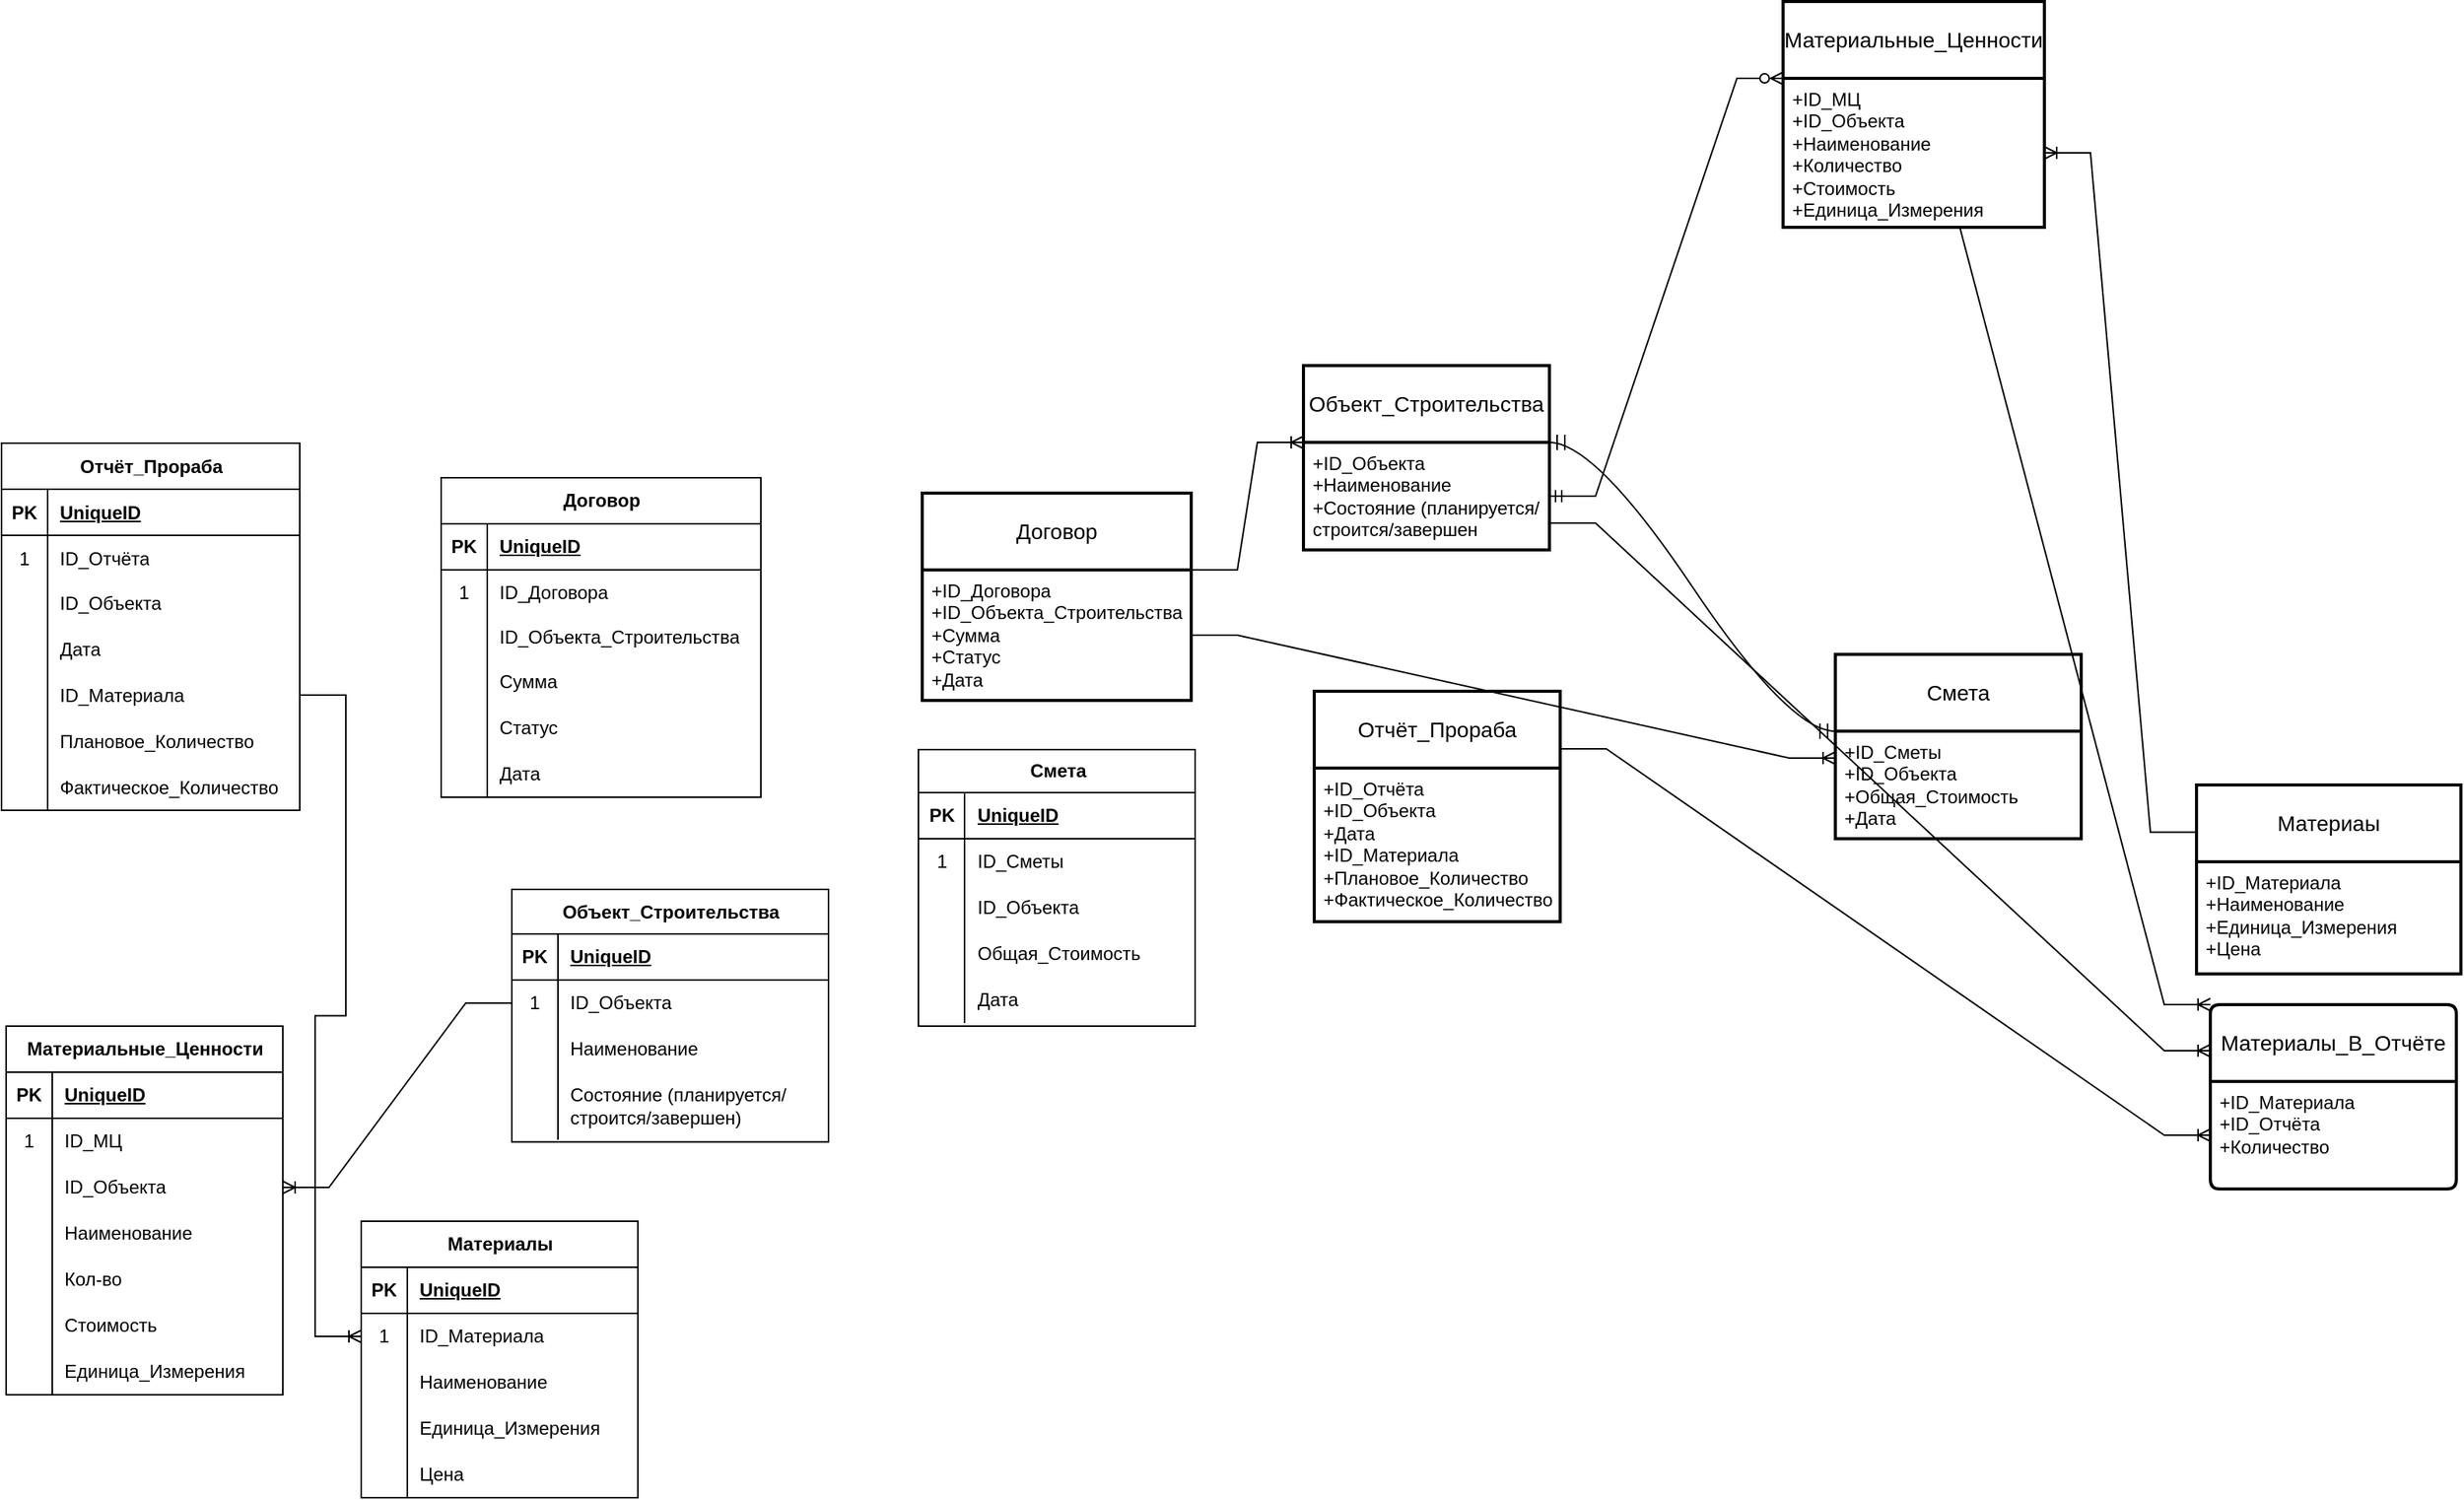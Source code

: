 <mxfile version="25.0.3" pages="2">
  <diagram name="Страница — 1" id="jWM-t-ALITsWInv-GOMF">
    <mxGraphModel dx="1970" dy="1346" grid="0" gridSize="10" guides="1" tooltips="1" connect="1" arrows="1" fold="1" page="0" pageScale="1" pageWidth="827" pageHeight="1169" math="0" shadow="0">
      <root>
        <mxCell id="0" />
        <mxCell id="1" parent="0" />
        <mxCell id="Ja0Q53BroZUUoiDDHx71-6" value="Договор" style="shape=table;startSize=30;container=1;collapsible=1;childLayout=tableLayout;fixedRows=1;rowLines=0;fontStyle=1;align=center;resizeLast=1;html=1;" parent="1" vertex="1">
          <mxGeometry x="89" y="-233" width="208" height="208" as="geometry" />
        </mxCell>
        <mxCell id="Ja0Q53BroZUUoiDDHx71-7" value="" style="shape=tableRow;horizontal=0;startSize=0;swimlaneHead=0;swimlaneBody=0;fillColor=none;collapsible=0;dropTarget=0;points=[[0,0.5],[1,0.5]];portConstraint=eastwest;top=0;left=0;right=0;bottom=1;" parent="Ja0Q53BroZUUoiDDHx71-6" vertex="1">
          <mxGeometry y="30" width="208" height="30" as="geometry" />
        </mxCell>
        <mxCell id="Ja0Q53BroZUUoiDDHx71-8" value="PK" style="shape=partialRectangle;connectable=0;fillColor=none;top=0;left=0;bottom=0;right=0;fontStyle=1;overflow=hidden;whiteSpace=wrap;html=1;" parent="Ja0Q53BroZUUoiDDHx71-7" vertex="1">
          <mxGeometry width="30" height="30" as="geometry">
            <mxRectangle width="30" height="30" as="alternateBounds" />
          </mxGeometry>
        </mxCell>
        <mxCell id="Ja0Q53BroZUUoiDDHx71-9" value="UniqueID" style="shape=partialRectangle;connectable=0;fillColor=none;top=0;left=0;bottom=0;right=0;align=left;spacingLeft=6;fontStyle=5;overflow=hidden;whiteSpace=wrap;html=1;" parent="Ja0Q53BroZUUoiDDHx71-7" vertex="1">
          <mxGeometry x="30" width="178" height="30" as="geometry">
            <mxRectangle width="178" height="30" as="alternateBounds" />
          </mxGeometry>
        </mxCell>
        <mxCell id="Ja0Q53BroZUUoiDDHx71-10" value="" style="shape=tableRow;horizontal=0;startSize=0;swimlaneHead=0;swimlaneBody=0;fillColor=none;collapsible=0;dropTarget=0;points=[[0,0.5],[1,0.5]];portConstraint=eastwest;top=0;left=0;right=0;bottom=0;" parent="Ja0Q53BroZUUoiDDHx71-6" vertex="1">
          <mxGeometry y="60" width="208" height="30" as="geometry" />
        </mxCell>
        <mxCell id="Ja0Q53BroZUUoiDDHx71-11" value="1" style="shape=partialRectangle;connectable=0;fillColor=none;top=0;left=0;bottom=0;right=0;editable=1;overflow=hidden;whiteSpace=wrap;html=1;" parent="Ja0Q53BroZUUoiDDHx71-10" vertex="1">
          <mxGeometry width="30" height="30" as="geometry">
            <mxRectangle width="30" height="30" as="alternateBounds" />
          </mxGeometry>
        </mxCell>
        <mxCell id="Ja0Q53BroZUUoiDDHx71-12" value="ID_Договора" style="shape=partialRectangle;connectable=0;fillColor=none;top=0;left=0;bottom=0;right=0;align=left;spacingLeft=6;overflow=hidden;whiteSpace=wrap;html=1;" parent="Ja0Q53BroZUUoiDDHx71-10" vertex="1">
          <mxGeometry x="30" width="178" height="30" as="geometry">
            <mxRectangle width="178" height="30" as="alternateBounds" />
          </mxGeometry>
        </mxCell>
        <mxCell id="Ja0Q53BroZUUoiDDHx71-13" value="" style="shape=tableRow;horizontal=0;startSize=0;swimlaneHead=0;swimlaneBody=0;fillColor=none;collapsible=0;dropTarget=0;points=[[0,0.5],[1,0.5]];portConstraint=eastwest;top=0;left=0;right=0;bottom=0;" parent="Ja0Q53BroZUUoiDDHx71-6" vertex="1">
          <mxGeometry y="90" width="208" height="28" as="geometry" />
        </mxCell>
        <mxCell id="Ja0Q53BroZUUoiDDHx71-14" value="" style="shape=partialRectangle;connectable=0;fillColor=none;top=0;left=0;bottom=0;right=0;editable=1;overflow=hidden;whiteSpace=wrap;html=1;" parent="Ja0Q53BroZUUoiDDHx71-13" vertex="1">
          <mxGeometry width="30" height="28" as="geometry">
            <mxRectangle width="30" height="28" as="alternateBounds" />
          </mxGeometry>
        </mxCell>
        <mxCell id="Ja0Q53BroZUUoiDDHx71-15" value="ID_Объекта_Строительства" style="shape=partialRectangle;connectable=0;fillColor=none;top=0;left=0;bottom=0;right=0;align=left;spacingLeft=6;overflow=hidden;whiteSpace=wrap;html=1;" parent="Ja0Q53BroZUUoiDDHx71-13" vertex="1">
          <mxGeometry x="30" width="178" height="28" as="geometry">
            <mxRectangle width="178" height="28" as="alternateBounds" />
          </mxGeometry>
        </mxCell>
        <mxCell id="Ja0Q53BroZUUoiDDHx71-16" value="" style="shape=tableRow;horizontal=0;startSize=0;swimlaneHead=0;swimlaneBody=0;fillColor=none;collapsible=0;dropTarget=0;points=[[0,0.5],[1,0.5]];portConstraint=eastwest;top=0;left=0;right=0;bottom=0;" parent="Ja0Q53BroZUUoiDDHx71-6" vertex="1">
          <mxGeometry y="118" width="208" height="30" as="geometry" />
        </mxCell>
        <mxCell id="Ja0Q53BroZUUoiDDHx71-17" value="" style="shape=partialRectangle;connectable=0;fillColor=none;top=0;left=0;bottom=0;right=0;editable=1;overflow=hidden;whiteSpace=wrap;html=1;" parent="Ja0Q53BroZUUoiDDHx71-16" vertex="1">
          <mxGeometry width="30" height="30" as="geometry">
            <mxRectangle width="30" height="30" as="alternateBounds" />
          </mxGeometry>
        </mxCell>
        <mxCell id="Ja0Q53BroZUUoiDDHx71-18" value="Сумма" style="shape=partialRectangle;connectable=0;fillColor=none;top=0;left=0;bottom=0;right=0;align=left;spacingLeft=6;overflow=hidden;whiteSpace=wrap;html=1;" parent="Ja0Q53BroZUUoiDDHx71-16" vertex="1">
          <mxGeometry x="30" width="178" height="30" as="geometry">
            <mxRectangle width="178" height="30" as="alternateBounds" />
          </mxGeometry>
        </mxCell>
        <mxCell id="Ja0Q53BroZUUoiDDHx71-35" value="" style="shape=tableRow;horizontal=0;startSize=0;swimlaneHead=0;swimlaneBody=0;fillColor=none;collapsible=0;dropTarget=0;points=[[0,0.5],[1,0.5]];portConstraint=eastwest;top=0;left=0;right=0;bottom=0;" parent="Ja0Q53BroZUUoiDDHx71-6" vertex="1">
          <mxGeometry y="148" width="208" height="30" as="geometry" />
        </mxCell>
        <mxCell id="Ja0Q53BroZUUoiDDHx71-36" value="" style="shape=partialRectangle;connectable=0;fillColor=none;top=0;left=0;bottom=0;right=0;editable=1;overflow=hidden;whiteSpace=wrap;html=1;" parent="Ja0Q53BroZUUoiDDHx71-35" vertex="1">
          <mxGeometry width="30" height="30" as="geometry">
            <mxRectangle width="30" height="30" as="alternateBounds" />
          </mxGeometry>
        </mxCell>
        <mxCell id="Ja0Q53BroZUUoiDDHx71-37" value="Статус" style="shape=partialRectangle;connectable=0;fillColor=none;top=0;left=0;bottom=0;right=0;align=left;spacingLeft=6;overflow=hidden;whiteSpace=wrap;html=1;" parent="Ja0Q53BroZUUoiDDHx71-35" vertex="1">
          <mxGeometry x="30" width="178" height="30" as="geometry">
            <mxRectangle width="178" height="30" as="alternateBounds" />
          </mxGeometry>
        </mxCell>
        <mxCell id="Ja0Q53BroZUUoiDDHx71-38" value="" style="shape=tableRow;horizontal=0;startSize=0;swimlaneHead=0;swimlaneBody=0;fillColor=none;collapsible=0;dropTarget=0;points=[[0,0.5],[1,0.5]];portConstraint=eastwest;top=0;left=0;right=0;bottom=0;" parent="Ja0Q53BroZUUoiDDHx71-6" vertex="1">
          <mxGeometry y="178" width="208" height="30" as="geometry" />
        </mxCell>
        <mxCell id="Ja0Q53BroZUUoiDDHx71-39" value="" style="shape=partialRectangle;connectable=0;fillColor=none;top=0;left=0;bottom=0;right=0;editable=1;overflow=hidden;whiteSpace=wrap;html=1;" parent="Ja0Q53BroZUUoiDDHx71-38" vertex="1">
          <mxGeometry width="30" height="30" as="geometry">
            <mxRectangle width="30" height="30" as="alternateBounds" />
          </mxGeometry>
        </mxCell>
        <mxCell id="Ja0Q53BroZUUoiDDHx71-40" value="Дата" style="shape=partialRectangle;connectable=0;fillColor=none;top=0;left=0;bottom=0;right=0;align=left;spacingLeft=6;overflow=hidden;whiteSpace=wrap;html=1;" parent="Ja0Q53BroZUUoiDDHx71-38" vertex="1">
          <mxGeometry x="30" width="178" height="30" as="geometry">
            <mxRectangle width="178" height="30" as="alternateBounds" />
          </mxGeometry>
        </mxCell>
        <mxCell id="Ja0Q53BroZUUoiDDHx71-19" value="Объект_Строительства" style="shape=table;startSize=29;container=1;collapsible=1;childLayout=tableLayout;fixedRows=1;rowLines=0;fontStyle=1;align=center;resizeLast=1;html=1;" parent="1" vertex="1">
          <mxGeometry x="135" y="35" width="206" height="164.387" as="geometry" />
        </mxCell>
        <mxCell id="Ja0Q53BroZUUoiDDHx71-20" value="" style="shape=tableRow;horizontal=0;startSize=0;swimlaneHead=0;swimlaneBody=0;fillColor=none;collapsible=0;dropTarget=0;points=[[0,0.5],[1,0.5]];portConstraint=eastwest;top=0;left=0;right=0;bottom=1;" parent="Ja0Q53BroZUUoiDDHx71-19" vertex="1">
          <mxGeometry y="29" width="206" height="30" as="geometry" />
        </mxCell>
        <mxCell id="Ja0Q53BroZUUoiDDHx71-21" value="PK" style="shape=partialRectangle;connectable=0;fillColor=none;top=0;left=0;bottom=0;right=0;fontStyle=1;overflow=hidden;whiteSpace=wrap;html=1;" parent="Ja0Q53BroZUUoiDDHx71-20" vertex="1">
          <mxGeometry width="30" height="30" as="geometry">
            <mxRectangle width="30" height="30" as="alternateBounds" />
          </mxGeometry>
        </mxCell>
        <mxCell id="Ja0Q53BroZUUoiDDHx71-22" value="UniqueID" style="shape=partialRectangle;connectable=0;fillColor=none;top=0;left=0;bottom=0;right=0;align=left;spacingLeft=6;fontStyle=5;overflow=hidden;whiteSpace=wrap;html=1;" parent="Ja0Q53BroZUUoiDDHx71-20" vertex="1">
          <mxGeometry x="30" width="176" height="30" as="geometry">
            <mxRectangle width="176" height="30" as="alternateBounds" />
          </mxGeometry>
        </mxCell>
        <mxCell id="Ja0Q53BroZUUoiDDHx71-23" value="" style="shape=tableRow;horizontal=0;startSize=0;swimlaneHead=0;swimlaneBody=0;fillColor=none;collapsible=0;dropTarget=0;points=[[0,0.5],[1,0.5]];portConstraint=eastwest;top=0;left=0;right=0;bottom=0;" parent="Ja0Q53BroZUUoiDDHx71-19" vertex="1">
          <mxGeometry y="59" width="206" height="30" as="geometry" />
        </mxCell>
        <mxCell id="Ja0Q53BroZUUoiDDHx71-24" value="1" style="shape=partialRectangle;connectable=0;fillColor=none;top=0;left=0;bottom=0;right=0;editable=1;overflow=hidden;whiteSpace=wrap;html=1;" parent="Ja0Q53BroZUUoiDDHx71-23" vertex="1">
          <mxGeometry width="30" height="30" as="geometry">
            <mxRectangle width="30" height="30" as="alternateBounds" />
          </mxGeometry>
        </mxCell>
        <mxCell id="Ja0Q53BroZUUoiDDHx71-25" value=" ID_Объекта" style="shape=partialRectangle;connectable=0;fillColor=none;top=0;left=0;bottom=0;right=0;align=left;spacingLeft=6;overflow=hidden;whiteSpace=wrap;html=1;" parent="Ja0Q53BroZUUoiDDHx71-23" vertex="1">
          <mxGeometry x="30" width="176" height="30" as="geometry">
            <mxRectangle width="176" height="30" as="alternateBounds" />
          </mxGeometry>
        </mxCell>
        <mxCell id="Ja0Q53BroZUUoiDDHx71-26" value="" style="shape=tableRow;horizontal=0;startSize=0;swimlaneHead=0;swimlaneBody=0;fillColor=none;collapsible=0;dropTarget=0;points=[[0,0.5],[1,0.5]];portConstraint=eastwest;top=0;left=0;right=0;bottom=0;" parent="Ja0Q53BroZUUoiDDHx71-19" vertex="1">
          <mxGeometry y="89" width="206" height="30" as="geometry" />
        </mxCell>
        <mxCell id="Ja0Q53BroZUUoiDDHx71-27" value="" style="shape=partialRectangle;connectable=0;fillColor=none;top=0;left=0;bottom=0;right=0;editable=1;overflow=hidden;whiteSpace=wrap;html=1;" parent="Ja0Q53BroZUUoiDDHx71-26" vertex="1">
          <mxGeometry width="30" height="30" as="geometry">
            <mxRectangle width="30" height="30" as="alternateBounds" />
          </mxGeometry>
        </mxCell>
        <mxCell id="Ja0Q53BroZUUoiDDHx71-28" value="Наименование" style="shape=partialRectangle;connectable=0;fillColor=none;top=0;left=0;bottom=0;right=0;align=left;spacingLeft=6;overflow=hidden;whiteSpace=wrap;html=1;" parent="Ja0Q53BroZUUoiDDHx71-26" vertex="1">
          <mxGeometry x="30" width="176" height="30" as="geometry">
            <mxRectangle width="176" height="30" as="alternateBounds" />
          </mxGeometry>
        </mxCell>
        <mxCell id="Ja0Q53BroZUUoiDDHx71-29" value="" style="shape=tableRow;horizontal=0;startSize=0;swimlaneHead=0;swimlaneBody=0;fillColor=none;collapsible=0;dropTarget=0;points=[[0,0.5],[1,0.5]];portConstraint=eastwest;top=0;left=0;right=0;bottom=0;" parent="Ja0Q53BroZUUoiDDHx71-19" vertex="1">
          <mxGeometry y="119" width="206" height="44" as="geometry" />
        </mxCell>
        <mxCell id="Ja0Q53BroZUUoiDDHx71-30" value="" style="shape=partialRectangle;connectable=0;fillColor=none;top=0;left=0;bottom=0;right=0;editable=1;overflow=hidden;whiteSpace=wrap;html=1;" parent="Ja0Q53BroZUUoiDDHx71-29" vertex="1">
          <mxGeometry width="30" height="44" as="geometry">
            <mxRectangle width="30" height="44" as="alternateBounds" />
          </mxGeometry>
        </mxCell>
        <mxCell id="Ja0Q53BroZUUoiDDHx71-31" value="Состояние (планируется/строится/завершен)" style="shape=partialRectangle;connectable=0;fillColor=none;top=0;left=0;bottom=0;right=0;align=left;spacingLeft=6;overflow=hidden;whiteSpace=wrap;html=1;" parent="Ja0Q53BroZUUoiDDHx71-29" vertex="1">
          <mxGeometry x="30" width="176" height="44" as="geometry">
            <mxRectangle width="176" height="44" as="alternateBounds" />
          </mxGeometry>
        </mxCell>
        <mxCell id="Ja0Q53BroZUUoiDDHx71-41" value="Материалы" style="shape=table;startSize=30;container=1;collapsible=1;childLayout=tableLayout;fixedRows=1;rowLines=0;fontStyle=1;align=center;resizeLast=1;html=1;" parent="1" vertex="1">
          <mxGeometry x="37" y="251" width="180" height="180" as="geometry" />
        </mxCell>
        <mxCell id="Ja0Q53BroZUUoiDDHx71-42" value="" style="shape=tableRow;horizontal=0;startSize=0;swimlaneHead=0;swimlaneBody=0;fillColor=none;collapsible=0;dropTarget=0;points=[[0,0.5],[1,0.5]];portConstraint=eastwest;top=0;left=0;right=0;bottom=1;" parent="Ja0Q53BroZUUoiDDHx71-41" vertex="1">
          <mxGeometry y="30" width="180" height="30" as="geometry" />
        </mxCell>
        <mxCell id="Ja0Q53BroZUUoiDDHx71-43" value="PK" style="shape=partialRectangle;connectable=0;fillColor=none;top=0;left=0;bottom=0;right=0;fontStyle=1;overflow=hidden;whiteSpace=wrap;html=1;" parent="Ja0Q53BroZUUoiDDHx71-42" vertex="1">
          <mxGeometry width="30" height="30" as="geometry">
            <mxRectangle width="30" height="30" as="alternateBounds" />
          </mxGeometry>
        </mxCell>
        <mxCell id="Ja0Q53BroZUUoiDDHx71-44" value="UniqueID" style="shape=partialRectangle;connectable=0;fillColor=none;top=0;left=0;bottom=0;right=0;align=left;spacingLeft=6;fontStyle=5;overflow=hidden;whiteSpace=wrap;html=1;" parent="Ja0Q53BroZUUoiDDHx71-42" vertex="1">
          <mxGeometry x="30" width="150" height="30" as="geometry">
            <mxRectangle width="150" height="30" as="alternateBounds" />
          </mxGeometry>
        </mxCell>
        <mxCell id="Ja0Q53BroZUUoiDDHx71-45" value="" style="shape=tableRow;horizontal=0;startSize=0;swimlaneHead=0;swimlaneBody=0;fillColor=none;collapsible=0;dropTarget=0;points=[[0,0.5],[1,0.5]];portConstraint=eastwest;top=0;left=0;right=0;bottom=0;" parent="Ja0Q53BroZUUoiDDHx71-41" vertex="1">
          <mxGeometry y="60" width="180" height="30" as="geometry" />
        </mxCell>
        <mxCell id="Ja0Q53BroZUUoiDDHx71-46" value="1" style="shape=partialRectangle;connectable=0;fillColor=none;top=0;left=0;bottom=0;right=0;editable=1;overflow=hidden;whiteSpace=wrap;html=1;" parent="Ja0Q53BroZUUoiDDHx71-45" vertex="1">
          <mxGeometry width="30" height="30" as="geometry">
            <mxRectangle width="30" height="30" as="alternateBounds" />
          </mxGeometry>
        </mxCell>
        <mxCell id="Ja0Q53BroZUUoiDDHx71-47" value="ID_Материала" style="shape=partialRectangle;connectable=0;fillColor=none;top=0;left=0;bottom=0;right=0;align=left;spacingLeft=6;overflow=hidden;whiteSpace=wrap;html=1;" parent="Ja0Q53BroZUUoiDDHx71-45" vertex="1">
          <mxGeometry x="30" width="150" height="30" as="geometry">
            <mxRectangle width="150" height="30" as="alternateBounds" />
          </mxGeometry>
        </mxCell>
        <mxCell id="Ja0Q53BroZUUoiDDHx71-48" value="" style="shape=tableRow;horizontal=0;startSize=0;swimlaneHead=0;swimlaneBody=0;fillColor=none;collapsible=0;dropTarget=0;points=[[0,0.5],[1,0.5]];portConstraint=eastwest;top=0;left=0;right=0;bottom=0;" parent="Ja0Q53BroZUUoiDDHx71-41" vertex="1">
          <mxGeometry y="90" width="180" height="30" as="geometry" />
        </mxCell>
        <mxCell id="Ja0Q53BroZUUoiDDHx71-49" value="" style="shape=partialRectangle;connectable=0;fillColor=none;top=0;left=0;bottom=0;right=0;editable=1;overflow=hidden;whiteSpace=wrap;html=1;" parent="Ja0Q53BroZUUoiDDHx71-48" vertex="1">
          <mxGeometry width="30" height="30" as="geometry">
            <mxRectangle width="30" height="30" as="alternateBounds" />
          </mxGeometry>
        </mxCell>
        <mxCell id="Ja0Q53BroZUUoiDDHx71-50" value="Наименование" style="shape=partialRectangle;connectable=0;fillColor=none;top=0;left=0;bottom=0;right=0;align=left;spacingLeft=6;overflow=hidden;whiteSpace=wrap;html=1;" parent="Ja0Q53BroZUUoiDDHx71-48" vertex="1">
          <mxGeometry x="30" width="150" height="30" as="geometry">
            <mxRectangle width="150" height="30" as="alternateBounds" />
          </mxGeometry>
        </mxCell>
        <mxCell id="Ja0Q53BroZUUoiDDHx71-51" value="" style="shape=tableRow;horizontal=0;startSize=0;swimlaneHead=0;swimlaneBody=0;fillColor=none;collapsible=0;dropTarget=0;points=[[0,0.5],[1,0.5]];portConstraint=eastwest;top=0;left=0;right=0;bottom=0;" parent="Ja0Q53BroZUUoiDDHx71-41" vertex="1">
          <mxGeometry y="120" width="180" height="30" as="geometry" />
        </mxCell>
        <mxCell id="Ja0Q53BroZUUoiDDHx71-52" value="" style="shape=partialRectangle;connectable=0;fillColor=none;top=0;left=0;bottom=0;right=0;editable=1;overflow=hidden;whiteSpace=wrap;html=1;" parent="Ja0Q53BroZUUoiDDHx71-51" vertex="1">
          <mxGeometry width="30" height="30" as="geometry">
            <mxRectangle width="30" height="30" as="alternateBounds" />
          </mxGeometry>
        </mxCell>
        <mxCell id="Ja0Q53BroZUUoiDDHx71-53" value="Единица_Измерения" style="shape=partialRectangle;connectable=0;fillColor=none;top=0;left=0;bottom=0;right=0;align=left;spacingLeft=6;overflow=hidden;whiteSpace=wrap;html=1;" parent="Ja0Q53BroZUUoiDDHx71-51" vertex="1">
          <mxGeometry x="30" width="150" height="30" as="geometry">
            <mxRectangle width="150" height="30" as="alternateBounds" />
          </mxGeometry>
        </mxCell>
        <mxCell id="Ja0Q53BroZUUoiDDHx71-54" value="" style="shape=tableRow;horizontal=0;startSize=0;swimlaneHead=0;swimlaneBody=0;fillColor=none;collapsible=0;dropTarget=0;points=[[0,0.5],[1,0.5]];portConstraint=eastwest;top=0;left=0;right=0;bottom=0;" parent="Ja0Q53BroZUUoiDDHx71-41" vertex="1">
          <mxGeometry y="150" width="180" height="30" as="geometry" />
        </mxCell>
        <mxCell id="Ja0Q53BroZUUoiDDHx71-55" value="" style="shape=partialRectangle;connectable=0;fillColor=none;top=0;left=0;bottom=0;right=0;editable=1;overflow=hidden;whiteSpace=wrap;html=1;" parent="Ja0Q53BroZUUoiDDHx71-54" vertex="1">
          <mxGeometry width="30" height="30" as="geometry">
            <mxRectangle width="30" height="30" as="alternateBounds" />
          </mxGeometry>
        </mxCell>
        <mxCell id="Ja0Q53BroZUUoiDDHx71-56" value="Цена" style="shape=partialRectangle;connectable=0;fillColor=none;top=0;left=0;bottom=0;right=0;align=left;spacingLeft=6;overflow=hidden;whiteSpace=wrap;html=1;" parent="Ja0Q53BroZUUoiDDHx71-54" vertex="1">
          <mxGeometry x="30" width="150" height="30" as="geometry">
            <mxRectangle width="150" height="30" as="alternateBounds" />
          </mxGeometry>
        </mxCell>
        <mxCell id="Ja0Q53BroZUUoiDDHx71-57" value="Отчёт_Прораба" style="shape=table;startSize=30;container=1;collapsible=1;childLayout=tableLayout;fixedRows=1;rowLines=0;fontStyle=1;align=center;resizeLast=1;html=1;" parent="1" vertex="1">
          <mxGeometry x="-197" y="-255.5" width="194" height="239" as="geometry" />
        </mxCell>
        <mxCell id="Ja0Q53BroZUUoiDDHx71-58" value="" style="shape=tableRow;horizontal=0;startSize=0;swimlaneHead=0;swimlaneBody=0;fillColor=none;collapsible=0;dropTarget=0;points=[[0,0.5],[1,0.5]];portConstraint=eastwest;top=0;left=0;right=0;bottom=1;" parent="Ja0Q53BroZUUoiDDHx71-57" vertex="1">
          <mxGeometry y="30" width="194" height="30" as="geometry" />
        </mxCell>
        <mxCell id="Ja0Q53BroZUUoiDDHx71-59" value="PK" style="shape=partialRectangle;connectable=0;fillColor=none;top=0;left=0;bottom=0;right=0;fontStyle=1;overflow=hidden;whiteSpace=wrap;html=1;" parent="Ja0Q53BroZUUoiDDHx71-58" vertex="1">
          <mxGeometry width="30" height="30" as="geometry">
            <mxRectangle width="30" height="30" as="alternateBounds" />
          </mxGeometry>
        </mxCell>
        <mxCell id="Ja0Q53BroZUUoiDDHx71-60" value="UniqueID" style="shape=partialRectangle;connectable=0;fillColor=none;top=0;left=0;bottom=0;right=0;align=left;spacingLeft=6;fontStyle=5;overflow=hidden;whiteSpace=wrap;html=1;" parent="Ja0Q53BroZUUoiDDHx71-58" vertex="1">
          <mxGeometry x="30" width="164" height="30" as="geometry">
            <mxRectangle width="164" height="30" as="alternateBounds" />
          </mxGeometry>
        </mxCell>
        <mxCell id="Ja0Q53BroZUUoiDDHx71-61" value="" style="shape=tableRow;horizontal=0;startSize=0;swimlaneHead=0;swimlaneBody=0;fillColor=none;collapsible=0;dropTarget=0;points=[[0,0.5],[1,0.5]];portConstraint=eastwest;top=0;left=0;right=0;bottom=0;" parent="Ja0Q53BroZUUoiDDHx71-57" vertex="1">
          <mxGeometry y="60" width="194" height="30" as="geometry" />
        </mxCell>
        <mxCell id="Ja0Q53BroZUUoiDDHx71-62" value="1" style="shape=partialRectangle;connectable=0;fillColor=none;top=0;left=0;bottom=0;right=0;editable=1;overflow=hidden;whiteSpace=wrap;html=1;" parent="Ja0Q53BroZUUoiDDHx71-61" vertex="1">
          <mxGeometry width="30" height="30" as="geometry">
            <mxRectangle width="30" height="30" as="alternateBounds" />
          </mxGeometry>
        </mxCell>
        <mxCell id="Ja0Q53BroZUUoiDDHx71-63" value="ID_Отчёта" style="shape=partialRectangle;connectable=0;fillColor=none;top=0;left=0;bottom=0;right=0;align=left;spacingLeft=6;overflow=hidden;whiteSpace=wrap;html=1;" parent="Ja0Q53BroZUUoiDDHx71-61" vertex="1">
          <mxGeometry x="30" width="164" height="30" as="geometry">
            <mxRectangle width="164" height="30" as="alternateBounds" />
          </mxGeometry>
        </mxCell>
        <mxCell id="Ja0Q53BroZUUoiDDHx71-64" value="" style="shape=tableRow;horizontal=0;startSize=0;swimlaneHead=0;swimlaneBody=0;fillColor=none;collapsible=0;dropTarget=0;points=[[0,0.5],[1,0.5]];portConstraint=eastwest;top=0;left=0;right=0;bottom=0;" parent="Ja0Q53BroZUUoiDDHx71-57" vertex="1">
          <mxGeometry y="90" width="194" height="29" as="geometry" />
        </mxCell>
        <mxCell id="Ja0Q53BroZUUoiDDHx71-65" value="" style="shape=partialRectangle;connectable=0;fillColor=none;top=0;left=0;bottom=0;right=0;editable=1;overflow=hidden;whiteSpace=wrap;html=1;" parent="Ja0Q53BroZUUoiDDHx71-64" vertex="1">
          <mxGeometry width="30" height="29" as="geometry">
            <mxRectangle width="30" height="29" as="alternateBounds" />
          </mxGeometry>
        </mxCell>
        <mxCell id="Ja0Q53BroZUUoiDDHx71-66" value="ID_Объекта" style="shape=partialRectangle;connectable=0;fillColor=none;top=0;left=0;bottom=0;right=0;align=left;spacingLeft=6;overflow=hidden;whiteSpace=wrap;html=1;" parent="Ja0Q53BroZUUoiDDHx71-64" vertex="1">
          <mxGeometry x="30" width="164" height="29" as="geometry">
            <mxRectangle width="164" height="29" as="alternateBounds" />
          </mxGeometry>
        </mxCell>
        <mxCell id="Ja0Q53BroZUUoiDDHx71-67" value="" style="shape=tableRow;horizontal=0;startSize=0;swimlaneHead=0;swimlaneBody=0;fillColor=none;collapsible=0;dropTarget=0;points=[[0,0.5],[1,0.5]];portConstraint=eastwest;top=0;left=0;right=0;bottom=0;" parent="Ja0Q53BroZUUoiDDHx71-57" vertex="1">
          <mxGeometry y="119" width="194" height="30" as="geometry" />
        </mxCell>
        <mxCell id="Ja0Q53BroZUUoiDDHx71-68" value="" style="shape=partialRectangle;connectable=0;fillColor=none;top=0;left=0;bottom=0;right=0;editable=1;overflow=hidden;whiteSpace=wrap;html=1;" parent="Ja0Q53BroZUUoiDDHx71-67" vertex="1">
          <mxGeometry width="30" height="30" as="geometry">
            <mxRectangle width="30" height="30" as="alternateBounds" />
          </mxGeometry>
        </mxCell>
        <mxCell id="Ja0Q53BroZUUoiDDHx71-69" value="Дата" style="shape=partialRectangle;connectable=0;fillColor=none;top=0;left=0;bottom=0;right=0;align=left;spacingLeft=6;overflow=hidden;whiteSpace=wrap;html=1;" parent="Ja0Q53BroZUUoiDDHx71-67" vertex="1">
          <mxGeometry x="30" width="164" height="30" as="geometry">
            <mxRectangle width="164" height="30" as="alternateBounds" />
          </mxGeometry>
        </mxCell>
        <mxCell id="Ja0Q53BroZUUoiDDHx71-70" value="" style="shape=tableRow;horizontal=0;startSize=0;swimlaneHead=0;swimlaneBody=0;fillColor=none;collapsible=0;dropTarget=0;points=[[0,0.5],[1,0.5]];portConstraint=eastwest;top=0;left=0;right=0;bottom=0;" parent="Ja0Q53BroZUUoiDDHx71-57" vertex="1">
          <mxGeometry y="149" width="194" height="30" as="geometry" />
        </mxCell>
        <mxCell id="Ja0Q53BroZUUoiDDHx71-71" value="" style="shape=partialRectangle;connectable=0;fillColor=none;top=0;left=0;bottom=0;right=0;editable=1;overflow=hidden;whiteSpace=wrap;html=1;" parent="Ja0Q53BroZUUoiDDHx71-70" vertex="1">
          <mxGeometry width="30" height="30" as="geometry">
            <mxRectangle width="30" height="30" as="alternateBounds" />
          </mxGeometry>
        </mxCell>
        <mxCell id="Ja0Q53BroZUUoiDDHx71-72" value="ID_Материала" style="shape=partialRectangle;connectable=0;fillColor=none;top=0;left=0;bottom=0;right=0;align=left;spacingLeft=6;overflow=hidden;whiteSpace=wrap;html=1;" parent="Ja0Q53BroZUUoiDDHx71-70" vertex="1">
          <mxGeometry x="30" width="164" height="30" as="geometry">
            <mxRectangle width="164" height="30" as="alternateBounds" />
          </mxGeometry>
        </mxCell>
        <mxCell id="Ja0Q53BroZUUoiDDHx71-73" value="" style="shape=tableRow;horizontal=0;startSize=0;swimlaneHead=0;swimlaneBody=0;fillColor=none;collapsible=0;dropTarget=0;points=[[0,0.5],[1,0.5]];portConstraint=eastwest;top=0;left=0;right=0;bottom=0;" parent="Ja0Q53BroZUUoiDDHx71-57" vertex="1">
          <mxGeometry y="179" width="194" height="30" as="geometry" />
        </mxCell>
        <mxCell id="Ja0Q53BroZUUoiDDHx71-74" value="" style="shape=partialRectangle;connectable=0;fillColor=none;top=0;left=0;bottom=0;right=0;editable=1;overflow=hidden;whiteSpace=wrap;html=1;" parent="Ja0Q53BroZUUoiDDHx71-73" vertex="1">
          <mxGeometry width="30" height="30" as="geometry">
            <mxRectangle width="30" height="30" as="alternateBounds" />
          </mxGeometry>
        </mxCell>
        <mxCell id="Ja0Q53BroZUUoiDDHx71-75" value="Плановое_Количество" style="shape=partialRectangle;connectable=0;fillColor=none;top=0;left=0;bottom=0;right=0;align=left;spacingLeft=6;overflow=hidden;whiteSpace=wrap;html=1;" parent="Ja0Q53BroZUUoiDDHx71-73" vertex="1">
          <mxGeometry x="30" width="164" height="30" as="geometry">
            <mxRectangle width="164" height="30" as="alternateBounds" />
          </mxGeometry>
        </mxCell>
        <mxCell id="Ja0Q53BroZUUoiDDHx71-76" value="" style="shape=tableRow;horizontal=0;startSize=0;swimlaneHead=0;swimlaneBody=0;fillColor=none;collapsible=0;dropTarget=0;points=[[0,0.5],[1,0.5]];portConstraint=eastwest;top=0;left=0;right=0;bottom=0;" parent="Ja0Q53BroZUUoiDDHx71-57" vertex="1">
          <mxGeometry y="209" width="194" height="30" as="geometry" />
        </mxCell>
        <mxCell id="Ja0Q53BroZUUoiDDHx71-77" value="" style="shape=partialRectangle;connectable=0;fillColor=none;top=0;left=0;bottom=0;right=0;editable=1;overflow=hidden;whiteSpace=wrap;html=1;" parent="Ja0Q53BroZUUoiDDHx71-76" vertex="1">
          <mxGeometry width="30" height="30" as="geometry">
            <mxRectangle width="30" height="30" as="alternateBounds" />
          </mxGeometry>
        </mxCell>
        <mxCell id="Ja0Q53BroZUUoiDDHx71-78" value="Фактическое_Количество" style="shape=partialRectangle;connectable=0;fillColor=none;top=0;left=0;bottom=0;right=0;align=left;spacingLeft=6;overflow=hidden;whiteSpace=wrap;html=1;" parent="Ja0Q53BroZUUoiDDHx71-76" vertex="1">
          <mxGeometry x="30" width="164" height="30" as="geometry">
            <mxRectangle width="164" height="30" as="alternateBounds" />
          </mxGeometry>
        </mxCell>
        <mxCell id="Ja0Q53BroZUUoiDDHx71-79" value="Смета" style="shape=table;startSize=28;container=1;collapsible=1;childLayout=tableLayout;fixedRows=1;rowLines=0;fontStyle=1;align=center;resizeLast=1;html=1;" parent="1" vertex="1">
          <mxGeometry x="399.5" y="-56" width="180" height="180" as="geometry" />
        </mxCell>
        <mxCell id="Ja0Q53BroZUUoiDDHx71-80" value="" style="shape=tableRow;horizontal=0;startSize=0;swimlaneHead=0;swimlaneBody=0;fillColor=none;collapsible=0;dropTarget=0;points=[[0,0.5],[1,0.5]];portConstraint=eastwest;top=0;left=0;right=0;bottom=1;" parent="Ja0Q53BroZUUoiDDHx71-79" vertex="1">
          <mxGeometry y="28" width="180" height="30" as="geometry" />
        </mxCell>
        <mxCell id="Ja0Q53BroZUUoiDDHx71-81" value="PK" style="shape=partialRectangle;connectable=0;fillColor=none;top=0;left=0;bottom=0;right=0;fontStyle=1;overflow=hidden;whiteSpace=wrap;html=1;" parent="Ja0Q53BroZUUoiDDHx71-80" vertex="1">
          <mxGeometry width="30" height="30" as="geometry">
            <mxRectangle width="30" height="30" as="alternateBounds" />
          </mxGeometry>
        </mxCell>
        <mxCell id="Ja0Q53BroZUUoiDDHx71-82" value="UniqueID" style="shape=partialRectangle;connectable=0;fillColor=none;top=0;left=0;bottom=0;right=0;align=left;spacingLeft=6;fontStyle=5;overflow=hidden;whiteSpace=wrap;html=1;" parent="Ja0Q53BroZUUoiDDHx71-80" vertex="1">
          <mxGeometry x="30" width="150" height="30" as="geometry">
            <mxRectangle width="150" height="30" as="alternateBounds" />
          </mxGeometry>
        </mxCell>
        <mxCell id="Ja0Q53BroZUUoiDDHx71-83" value="" style="shape=tableRow;horizontal=0;startSize=0;swimlaneHead=0;swimlaneBody=0;fillColor=none;collapsible=0;dropTarget=0;points=[[0,0.5],[1,0.5]];portConstraint=eastwest;top=0;left=0;right=0;bottom=0;" parent="Ja0Q53BroZUUoiDDHx71-79" vertex="1">
          <mxGeometry y="58" width="180" height="30" as="geometry" />
        </mxCell>
        <mxCell id="Ja0Q53BroZUUoiDDHx71-84" value="1" style="shape=partialRectangle;connectable=0;fillColor=none;top=0;left=0;bottom=0;right=0;editable=1;overflow=hidden;whiteSpace=wrap;html=1;" parent="Ja0Q53BroZUUoiDDHx71-83" vertex="1">
          <mxGeometry width="30" height="30" as="geometry">
            <mxRectangle width="30" height="30" as="alternateBounds" />
          </mxGeometry>
        </mxCell>
        <mxCell id="Ja0Q53BroZUUoiDDHx71-85" value="ID_Сметы" style="shape=partialRectangle;connectable=0;fillColor=none;top=0;left=0;bottom=0;right=0;align=left;spacingLeft=6;overflow=hidden;whiteSpace=wrap;html=1;" parent="Ja0Q53BroZUUoiDDHx71-83" vertex="1">
          <mxGeometry x="30" width="150" height="30" as="geometry">
            <mxRectangle width="150" height="30" as="alternateBounds" />
          </mxGeometry>
        </mxCell>
        <mxCell id="Ja0Q53BroZUUoiDDHx71-86" value="" style="shape=tableRow;horizontal=0;startSize=0;swimlaneHead=0;swimlaneBody=0;fillColor=none;collapsible=0;dropTarget=0;points=[[0,0.5],[1,0.5]];portConstraint=eastwest;top=0;left=0;right=0;bottom=0;" parent="Ja0Q53BroZUUoiDDHx71-79" vertex="1">
          <mxGeometry y="88" width="180" height="30" as="geometry" />
        </mxCell>
        <mxCell id="Ja0Q53BroZUUoiDDHx71-87" value="" style="shape=partialRectangle;connectable=0;fillColor=none;top=0;left=0;bottom=0;right=0;editable=1;overflow=hidden;whiteSpace=wrap;html=1;" parent="Ja0Q53BroZUUoiDDHx71-86" vertex="1">
          <mxGeometry width="30" height="30" as="geometry">
            <mxRectangle width="30" height="30" as="alternateBounds" />
          </mxGeometry>
        </mxCell>
        <mxCell id="Ja0Q53BroZUUoiDDHx71-88" value="ID_Объекта" style="shape=partialRectangle;connectable=0;fillColor=none;top=0;left=0;bottom=0;right=0;align=left;spacingLeft=6;overflow=hidden;whiteSpace=wrap;html=1;" parent="Ja0Q53BroZUUoiDDHx71-86" vertex="1">
          <mxGeometry x="30" width="150" height="30" as="geometry">
            <mxRectangle width="150" height="30" as="alternateBounds" />
          </mxGeometry>
        </mxCell>
        <mxCell id="Ja0Q53BroZUUoiDDHx71-89" value="" style="shape=tableRow;horizontal=0;startSize=0;swimlaneHead=0;swimlaneBody=0;fillColor=none;collapsible=0;dropTarget=0;points=[[0,0.5],[1,0.5]];portConstraint=eastwest;top=0;left=0;right=0;bottom=0;" parent="Ja0Q53BroZUUoiDDHx71-79" vertex="1">
          <mxGeometry y="118" width="180" height="30" as="geometry" />
        </mxCell>
        <mxCell id="Ja0Q53BroZUUoiDDHx71-90" value="" style="shape=partialRectangle;connectable=0;fillColor=none;top=0;left=0;bottom=0;right=0;editable=1;overflow=hidden;whiteSpace=wrap;html=1;" parent="Ja0Q53BroZUUoiDDHx71-89" vertex="1">
          <mxGeometry width="30" height="30" as="geometry">
            <mxRectangle width="30" height="30" as="alternateBounds" />
          </mxGeometry>
        </mxCell>
        <mxCell id="Ja0Q53BroZUUoiDDHx71-91" value="Общая_Стоимость" style="shape=partialRectangle;connectable=0;fillColor=none;top=0;left=0;bottom=0;right=0;align=left;spacingLeft=6;overflow=hidden;whiteSpace=wrap;html=1;" parent="Ja0Q53BroZUUoiDDHx71-89" vertex="1">
          <mxGeometry x="30" width="150" height="30" as="geometry">
            <mxRectangle width="150" height="30" as="alternateBounds" />
          </mxGeometry>
        </mxCell>
        <mxCell id="Ja0Q53BroZUUoiDDHx71-92" value="" style="shape=tableRow;horizontal=0;startSize=0;swimlaneHead=0;swimlaneBody=0;fillColor=none;collapsible=0;dropTarget=0;points=[[0,0.5],[1,0.5]];portConstraint=eastwest;top=0;left=0;right=0;bottom=0;" parent="Ja0Q53BroZUUoiDDHx71-79" vertex="1">
          <mxGeometry y="148" width="180" height="30" as="geometry" />
        </mxCell>
        <mxCell id="Ja0Q53BroZUUoiDDHx71-93" value="" style="shape=partialRectangle;connectable=0;fillColor=none;top=0;left=0;bottom=0;right=0;editable=1;overflow=hidden;whiteSpace=wrap;html=1;" parent="Ja0Q53BroZUUoiDDHx71-92" vertex="1">
          <mxGeometry width="30" height="30" as="geometry">
            <mxRectangle width="30" height="30" as="alternateBounds" />
          </mxGeometry>
        </mxCell>
        <mxCell id="Ja0Q53BroZUUoiDDHx71-94" value="Дата" style="shape=partialRectangle;connectable=0;fillColor=none;top=0;left=0;bottom=0;right=0;align=left;spacingLeft=6;overflow=hidden;whiteSpace=wrap;html=1;" parent="Ja0Q53BroZUUoiDDHx71-92" vertex="1">
          <mxGeometry x="30" width="150" height="30" as="geometry">
            <mxRectangle width="150" height="30" as="alternateBounds" />
          </mxGeometry>
        </mxCell>
        <mxCell id="Ja0Q53BroZUUoiDDHx71-95" value="Материальные_Ценности" style="shape=table;startSize=30;container=1;collapsible=1;childLayout=tableLayout;fixedRows=1;rowLines=0;fontStyle=1;align=center;resizeLast=1;html=1;" parent="1" vertex="1">
          <mxGeometry x="-194" y="124" width="180" height="240" as="geometry" />
        </mxCell>
        <mxCell id="Ja0Q53BroZUUoiDDHx71-96" value="" style="shape=tableRow;horizontal=0;startSize=0;swimlaneHead=0;swimlaneBody=0;fillColor=none;collapsible=0;dropTarget=0;points=[[0,0.5],[1,0.5]];portConstraint=eastwest;top=0;left=0;right=0;bottom=1;" parent="Ja0Q53BroZUUoiDDHx71-95" vertex="1">
          <mxGeometry y="30" width="180" height="30" as="geometry" />
        </mxCell>
        <mxCell id="Ja0Q53BroZUUoiDDHx71-97" value="PK" style="shape=partialRectangle;connectable=0;fillColor=none;top=0;left=0;bottom=0;right=0;fontStyle=1;overflow=hidden;whiteSpace=wrap;html=1;" parent="Ja0Q53BroZUUoiDDHx71-96" vertex="1">
          <mxGeometry width="30" height="30" as="geometry">
            <mxRectangle width="30" height="30" as="alternateBounds" />
          </mxGeometry>
        </mxCell>
        <mxCell id="Ja0Q53BroZUUoiDDHx71-98" value="UniqueID" style="shape=partialRectangle;connectable=0;fillColor=none;top=0;left=0;bottom=0;right=0;align=left;spacingLeft=6;fontStyle=5;overflow=hidden;whiteSpace=wrap;html=1;" parent="Ja0Q53BroZUUoiDDHx71-96" vertex="1">
          <mxGeometry x="30" width="150" height="30" as="geometry">
            <mxRectangle width="150" height="30" as="alternateBounds" />
          </mxGeometry>
        </mxCell>
        <mxCell id="Ja0Q53BroZUUoiDDHx71-99" value="" style="shape=tableRow;horizontal=0;startSize=0;swimlaneHead=0;swimlaneBody=0;fillColor=none;collapsible=0;dropTarget=0;points=[[0,0.5],[1,0.5]];portConstraint=eastwest;top=0;left=0;right=0;bottom=0;" parent="Ja0Q53BroZUUoiDDHx71-95" vertex="1">
          <mxGeometry y="60" width="180" height="30" as="geometry" />
        </mxCell>
        <mxCell id="Ja0Q53BroZUUoiDDHx71-100" value="1" style="shape=partialRectangle;connectable=0;fillColor=none;top=0;left=0;bottom=0;right=0;editable=1;overflow=hidden;whiteSpace=wrap;html=1;" parent="Ja0Q53BroZUUoiDDHx71-99" vertex="1">
          <mxGeometry width="30" height="30" as="geometry">
            <mxRectangle width="30" height="30" as="alternateBounds" />
          </mxGeometry>
        </mxCell>
        <mxCell id="Ja0Q53BroZUUoiDDHx71-101" value="ID_МЦ" style="shape=partialRectangle;connectable=0;fillColor=none;top=0;left=0;bottom=0;right=0;align=left;spacingLeft=6;overflow=hidden;whiteSpace=wrap;html=1;" parent="Ja0Q53BroZUUoiDDHx71-99" vertex="1">
          <mxGeometry x="30" width="150" height="30" as="geometry">
            <mxRectangle width="150" height="30" as="alternateBounds" />
          </mxGeometry>
        </mxCell>
        <mxCell id="Ja0Q53BroZUUoiDDHx71-102" value="" style="shape=tableRow;horizontal=0;startSize=0;swimlaneHead=0;swimlaneBody=0;fillColor=none;collapsible=0;dropTarget=0;points=[[0,0.5],[1,0.5]];portConstraint=eastwest;top=0;left=0;right=0;bottom=0;" parent="Ja0Q53BroZUUoiDDHx71-95" vertex="1">
          <mxGeometry y="90" width="180" height="30" as="geometry" />
        </mxCell>
        <mxCell id="Ja0Q53BroZUUoiDDHx71-103" value="" style="shape=partialRectangle;connectable=0;fillColor=none;top=0;left=0;bottom=0;right=0;editable=1;overflow=hidden;whiteSpace=wrap;html=1;" parent="Ja0Q53BroZUUoiDDHx71-102" vertex="1">
          <mxGeometry width="30" height="30" as="geometry">
            <mxRectangle width="30" height="30" as="alternateBounds" />
          </mxGeometry>
        </mxCell>
        <mxCell id="Ja0Q53BroZUUoiDDHx71-104" value="ID_Объекта" style="shape=partialRectangle;connectable=0;fillColor=none;top=0;left=0;bottom=0;right=0;align=left;spacingLeft=6;overflow=hidden;whiteSpace=wrap;html=1;" parent="Ja0Q53BroZUUoiDDHx71-102" vertex="1">
          <mxGeometry x="30" width="150" height="30" as="geometry">
            <mxRectangle width="150" height="30" as="alternateBounds" />
          </mxGeometry>
        </mxCell>
        <mxCell id="Ja0Q53BroZUUoiDDHx71-105" value="" style="shape=tableRow;horizontal=0;startSize=0;swimlaneHead=0;swimlaneBody=0;fillColor=none;collapsible=0;dropTarget=0;points=[[0,0.5],[1,0.5]];portConstraint=eastwest;top=0;left=0;right=0;bottom=0;" parent="Ja0Q53BroZUUoiDDHx71-95" vertex="1">
          <mxGeometry y="120" width="180" height="30" as="geometry" />
        </mxCell>
        <mxCell id="Ja0Q53BroZUUoiDDHx71-106" value="" style="shape=partialRectangle;connectable=0;fillColor=none;top=0;left=0;bottom=0;right=0;editable=1;overflow=hidden;whiteSpace=wrap;html=1;" parent="Ja0Q53BroZUUoiDDHx71-105" vertex="1">
          <mxGeometry width="30" height="30" as="geometry">
            <mxRectangle width="30" height="30" as="alternateBounds" />
          </mxGeometry>
        </mxCell>
        <mxCell id="Ja0Q53BroZUUoiDDHx71-107" value="Наименование" style="shape=partialRectangle;connectable=0;fillColor=none;top=0;left=0;bottom=0;right=0;align=left;spacingLeft=6;overflow=hidden;whiteSpace=wrap;html=1;" parent="Ja0Q53BroZUUoiDDHx71-105" vertex="1">
          <mxGeometry x="30" width="150" height="30" as="geometry">
            <mxRectangle width="150" height="30" as="alternateBounds" />
          </mxGeometry>
        </mxCell>
        <mxCell id="Ja0Q53BroZUUoiDDHx71-118" value="" style="shape=tableRow;horizontal=0;startSize=0;swimlaneHead=0;swimlaneBody=0;fillColor=none;collapsible=0;dropTarget=0;points=[[0,0.5],[1,0.5]];portConstraint=eastwest;top=0;left=0;right=0;bottom=0;" parent="Ja0Q53BroZUUoiDDHx71-95" vertex="1">
          <mxGeometry y="150" width="180" height="30" as="geometry" />
        </mxCell>
        <mxCell id="Ja0Q53BroZUUoiDDHx71-119" value="" style="shape=partialRectangle;connectable=0;fillColor=none;top=0;left=0;bottom=0;right=0;editable=1;overflow=hidden;whiteSpace=wrap;html=1;" parent="Ja0Q53BroZUUoiDDHx71-118" vertex="1">
          <mxGeometry width="30" height="30" as="geometry">
            <mxRectangle width="30" height="30" as="alternateBounds" />
          </mxGeometry>
        </mxCell>
        <mxCell id="Ja0Q53BroZUUoiDDHx71-120" value="Кол-во" style="shape=partialRectangle;connectable=0;fillColor=none;top=0;left=0;bottom=0;right=0;align=left;spacingLeft=6;overflow=hidden;whiteSpace=wrap;html=1;" parent="Ja0Q53BroZUUoiDDHx71-118" vertex="1">
          <mxGeometry x="30" width="150" height="30" as="geometry">
            <mxRectangle width="150" height="30" as="alternateBounds" />
          </mxGeometry>
        </mxCell>
        <mxCell id="Ja0Q53BroZUUoiDDHx71-121" value="" style="shape=tableRow;horizontal=0;startSize=0;swimlaneHead=0;swimlaneBody=0;fillColor=none;collapsible=0;dropTarget=0;points=[[0,0.5],[1,0.5]];portConstraint=eastwest;top=0;left=0;right=0;bottom=0;" parent="Ja0Q53BroZUUoiDDHx71-95" vertex="1">
          <mxGeometry y="180" width="180" height="30" as="geometry" />
        </mxCell>
        <mxCell id="Ja0Q53BroZUUoiDDHx71-122" value="" style="shape=partialRectangle;connectable=0;fillColor=none;top=0;left=0;bottom=0;right=0;editable=1;overflow=hidden;whiteSpace=wrap;html=1;" parent="Ja0Q53BroZUUoiDDHx71-121" vertex="1">
          <mxGeometry width="30" height="30" as="geometry">
            <mxRectangle width="30" height="30" as="alternateBounds" />
          </mxGeometry>
        </mxCell>
        <mxCell id="Ja0Q53BroZUUoiDDHx71-123" value="Стоимость" style="shape=partialRectangle;connectable=0;fillColor=none;top=0;left=0;bottom=0;right=0;align=left;spacingLeft=6;overflow=hidden;whiteSpace=wrap;html=1;" parent="Ja0Q53BroZUUoiDDHx71-121" vertex="1">
          <mxGeometry x="30" width="150" height="30" as="geometry">
            <mxRectangle width="150" height="30" as="alternateBounds" />
          </mxGeometry>
        </mxCell>
        <mxCell id="Ja0Q53BroZUUoiDDHx71-124" value="" style="shape=tableRow;horizontal=0;startSize=0;swimlaneHead=0;swimlaneBody=0;fillColor=none;collapsible=0;dropTarget=0;points=[[0,0.5],[1,0.5]];portConstraint=eastwest;top=0;left=0;right=0;bottom=0;" parent="Ja0Q53BroZUUoiDDHx71-95" vertex="1">
          <mxGeometry y="210" width="180" height="30" as="geometry" />
        </mxCell>
        <mxCell id="Ja0Q53BroZUUoiDDHx71-125" value="" style="shape=partialRectangle;connectable=0;fillColor=none;top=0;left=0;bottom=0;right=0;editable=1;overflow=hidden;whiteSpace=wrap;html=1;" parent="Ja0Q53BroZUUoiDDHx71-124" vertex="1">
          <mxGeometry width="30" height="30" as="geometry">
            <mxRectangle width="30" height="30" as="alternateBounds" />
          </mxGeometry>
        </mxCell>
        <mxCell id="Ja0Q53BroZUUoiDDHx71-126" value="Единица_Измерения" style="shape=partialRectangle;connectable=0;fillColor=none;top=0;left=0;bottom=0;right=0;align=left;spacingLeft=6;overflow=hidden;whiteSpace=wrap;html=1;" parent="Ja0Q53BroZUUoiDDHx71-124" vertex="1">
          <mxGeometry x="30" width="150" height="30" as="geometry">
            <mxRectangle width="150" height="30" as="alternateBounds" />
          </mxGeometry>
        </mxCell>
        <mxCell id="Ja0Q53BroZUUoiDDHx71-108" value="Договор" style="swimlane;childLayout=stackLayout;horizontal=1;startSize=50;horizontalStack=0;rounded=1;fontSize=14;fontStyle=0;strokeWidth=2;resizeParent=0;resizeLast=1;shadow=0;dashed=0;align=center;arcSize=0;whiteSpace=wrap;html=1;" parent="1" vertex="1">
          <mxGeometry x="402" y="-223" width="175" height="135" as="geometry" />
        </mxCell>
        <mxCell id="Ja0Q53BroZUUoiDDHx71-109" value="+ID_Договора&lt;br&gt;+ID_Объекта_Строительства&lt;br&gt;+Сумма&lt;div&gt;+Статус&lt;/div&gt;&lt;div&gt;+Дата&lt;/div&gt;" style="align=left;strokeColor=none;fillColor=none;spacingLeft=4;fontSize=12;verticalAlign=top;resizable=0;rotatable=0;part=1;html=1;" parent="Ja0Q53BroZUUoiDDHx71-108" vertex="1">
          <mxGeometry y="50" width="175" height="85" as="geometry" />
        </mxCell>
        <mxCell id="Ja0Q53BroZUUoiDDHx71-110" value="Объект_Строительства" style="swimlane;childLayout=stackLayout;horizontal=1;startSize=50;horizontalStack=0;rounded=1;fontSize=14;fontStyle=0;strokeWidth=2;resizeParent=0;resizeLast=1;shadow=0;dashed=0;align=center;arcSize=0;whiteSpace=wrap;html=1;" parent="1" vertex="1">
          <mxGeometry x="650" y="-306" width="160" height="120" as="geometry" />
        </mxCell>
        <mxCell id="Ja0Q53BroZUUoiDDHx71-111" value="+ID_Объекта&lt;br&gt;+Наименование&lt;br&gt;+Состояние (планируется/&lt;div&gt;строится/завершен&lt;br&gt;&lt;/div&gt;" style="align=left;strokeColor=none;fillColor=none;spacingLeft=4;fontSize=12;verticalAlign=top;resizable=0;rotatable=0;part=1;html=1;" parent="Ja0Q53BroZUUoiDDHx71-110" vertex="1">
          <mxGeometry y="50" width="160" height="70" as="geometry" />
        </mxCell>
        <mxCell id="Ja0Q53BroZUUoiDDHx71-114" value="Материаы" style="swimlane;childLayout=stackLayout;horizontal=1;startSize=50;horizontalStack=0;rounded=1;fontSize=14;fontStyle=0;strokeWidth=2;resizeParent=0;resizeLast=1;shadow=0;dashed=0;align=center;arcSize=0;whiteSpace=wrap;html=1;" parent="1" vertex="1">
          <mxGeometry x="1231" y="-33" width="172" height="123" as="geometry" />
        </mxCell>
        <mxCell id="Ja0Q53BroZUUoiDDHx71-115" value="+ID_Материала&lt;br&gt;+Наименование&lt;br&gt;+Единица_Измерения&lt;div&gt;+Цена&lt;/div&gt;" style="align=left;strokeColor=none;fillColor=none;spacingLeft=4;fontSize=12;verticalAlign=top;resizable=0;rotatable=0;part=1;html=1;" parent="Ja0Q53BroZUUoiDDHx71-114" vertex="1">
          <mxGeometry y="50" width="172" height="73" as="geometry" />
        </mxCell>
        <mxCell id="Ja0Q53BroZUUoiDDHx71-116" value="Материальные_Ценности" style="swimlane;childLayout=stackLayout;horizontal=1;startSize=50;horizontalStack=0;rounded=1;fontSize=14;fontStyle=0;strokeWidth=2;resizeParent=0;resizeLast=1;shadow=0;dashed=0;align=center;arcSize=0;whiteSpace=wrap;html=1;" parent="1" vertex="1">
          <mxGeometry x="962" y="-543" width="170" height="147" as="geometry" />
        </mxCell>
        <mxCell id="Ja0Q53BroZUUoiDDHx71-117" value="+ID_МЦ&lt;br&gt;+ID_Объекта&lt;br&gt;+Наименование&lt;div&gt;+Количество&lt;/div&gt;&lt;div&gt;+Стоимость&lt;/div&gt;&lt;div&gt;+Единица_Измерения&lt;/div&gt;" style="align=left;strokeColor=none;fillColor=none;spacingLeft=4;fontSize=12;verticalAlign=top;resizable=0;rotatable=0;part=1;html=1;" parent="Ja0Q53BroZUUoiDDHx71-116" vertex="1">
          <mxGeometry y="50" width="170" height="97" as="geometry" />
        </mxCell>
        <mxCell id="Ja0Q53BroZUUoiDDHx71-127" value="Смета" style="swimlane;childLayout=stackLayout;horizontal=1;startSize=50;horizontalStack=0;rounded=1;fontSize=14;fontStyle=0;strokeWidth=2;resizeParent=0;resizeLast=1;shadow=0;dashed=0;align=center;arcSize=0;whiteSpace=wrap;html=1;" parent="1" vertex="1">
          <mxGeometry x="996" y="-118" width="160" height="120" as="geometry" />
        </mxCell>
        <mxCell id="Ja0Q53BroZUUoiDDHx71-128" value="+ID_Сметы&lt;br&gt;+ID_Объекта&lt;br&gt;+Общая_Стоимость&lt;div&gt;+Дата&lt;/div&gt;" style="align=left;strokeColor=none;fillColor=none;spacingLeft=4;fontSize=12;verticalAlign=top;resizable=0;rotatable=0;part=1;html=1;" parent="Ja0Q53BroZUUoiDDHx71-127" vertex="1">
          <mxGeometry y="50" width="160" height="70" as="geometry" />
        </mxCell>
        <mxCell id="Ja0Q53BroZUUoiDDHx71-130" value="" style="edgeStyle=entityRelationEdgeStyle;fontSize=12;html=1;endArrow=ERmandOne;startArrow=ERmandOne;rounded=0;startSize=8;endSize=8;curved=1;exitX=0;exitY=0;exitDx=0;exitDy=0;entryX=1;entryY=0;entryDx=0;entryDy=0;" parent="1" source="Ja0Q53BroZUUoiDDHx71-128" target="Ja0Q53BroZUUoiDDHx71-111" edge="1">
          <mxGeometry width="100" height="100" relative="1" as="geometry">
            <mxPoint x="820" y="-42" as="sourcePoint" />
            <mxPoint x="572" y="-121" as="targetPoint" />
            <Array as="points">
              <mxPoint x="575" y="-26" />
              <mxPoint x="603" y="-9" />
            </Array>
          </mxGeometry>
        </mxCell>
        <mxCell id="Ja0Q53BroZUUoiDDHx71-132" value="Отчёт_Прораба" style="swimlane;childLayout=stackLayout;horizontal=1;startSize=50;horizontalStack=0;rounded=1;fontSize=14;fontStyle=0;strokeWidth=2;resizeParent=0;resizeLast=1;shadow=0;dashed=0;align=center;arcSize=0;whiteSpace=wrap;html=1;" parent="1" vertex="1">
          <mxGeometry x="657" y="-94" width="160" height="150" as="geometry" />
        </mxCell>
        <mxCell id="Ja0Q53BroZUUoiDDHx71-133" value="+&lt;span style=&quot;text-wrap-mode: wrap;&quot;&gt;ID_Отчёта&lt;/span&gt;&lt;br&gt;+&lt;span style=&quot;text-wrap-mode: wrap;&quot;&gt;ID_Объекта&lt;/span&gt;&lt;br&gt;+&lt;span style=&quot;text-wrap-mode: wrap;&quot;&gt;Дата&lt;/span&gt;&lt;div&gt;&lt;span style=&quot;text-wrap-mode: wrap;&quot;&gt;+&lt;/span&gt;&lt;span style=&quot;text-wrap-mode: wrap; background-color: initial;&quot;&gt;ID_Материала&lt;/span&gt;&lt;/div&gt;&lt;div&gt;&lt;span style=&quot;text-wrap-mode: wrap; background-color: initial;&quot;&gt;+&lt;/span&gt;&lt;span style=&quot;text-wrap-mode: wrap; background-color: initial;&quot;&gt;Плановое_Количество&lt;/span&gt;&lt;/div&gt;&lt;div&gt;&lt;span style=&quot;text-wrap-mode: wrap; background-color: initial;&quot;&gt;+Фактическое_Количество&lt;/span&gt;&lt;/div&gt;" style="align=left;strokeColor=none;fillColor=none;spacingLeft=4;fontSize=12;verticalAlign=top;resizable=0;rotatable=0;part=1;html=1;" parent="Ja0Q53BroZUUoiDDHx71-132" vertex="1">
          <mxGeometry y="50" width="160" height="100" as="geometry" />
        </mxCell>
        <mxCell id="Ja0Q53BroZUUoiDDHx71-137" value="Материалы_В_Отчёте" style="swimlane;childLayout=stackLayout;horizontal=1;startSize=50;horizontalStack=0;rounded=1;fontSize=14;fontStyle=0;strokeWidth=2;resizeParent=0;resizeLast=1;shadow=0;dashed=0;align=center;arcSize=4;whiteSpace=wrap;html=1;" parent="1" vertex="1">
          <mxGeometry x="1240" y="110" width="160" height="120" as="geometry" />
        </mxCell>
        <mxCell id="Ja0Q53BroZUUoiDDHx71-138" value="+ID_Материала&lt;br&gt;+ID_Отчёта&lt;br&gt;+Количество" style="align=left;strokeColor=none;fillColor=none;spacingLeft=4;fontSize=12;verticalAlign=top;resizable=0;rotatable=0;part=1;html=1;" parent="Ja0Q53BroZUUoiDDHx71-137" vertex="1">
          <mxGeometry y="50" width="160" height="70" as="geometry" />
        </mxCell>
        <mxCell id="nnA7mTJhPoLXtBTCmdUZ-1" value="" style="edgeStyle=entityRelationEdgeStyle;fontSize=12;html=1;endArrow=ERoneToMany;rounded=0;exitX=1;exitY=0;exitDx=0;exitDy=0;entryX=0;entryY=0;entryDx=0;entryDy=0;" edge="1" parent="1" source="Ja0Q53BroZUUoiDDHx71-109" target="Ja0Q53BroZUUoiDDHx71-111">
          <mxGeometry width="100" height="100" relative="1" as="geometry">
            <mxPoint x="563" y="-120" as="sourcePoint" />
            <mxPoint x="663" y="-220" as="targetPoint" />
          </mxGeometry>
        </mxCell>
        <mxCell id="nnA7mTJhPoLXtBTCmdUZ-2" value="" style="edgeStyle=entityRelationEdgeStyle;fontSize=12;html=1;endArrow=ERoneToMany;rounded=0;exitX=1;exitY=0.5;exitDx=0;exitDy=0;entryX=0;entryY=0.25;entryDx=0;entryDy=0;" edge="1" parent="1" source="Ja0Q53BroZUUoiDDHx71-109" target="Ja0Q53BroZUUoiDDHx71-128">
          <mxGeometry width="100" height="100" relative="1" as="geometry">
            <mxPoint x="641" y="-17" as="sourcePoint" />
            <mxPoint x="741" y="-117" as="targetPoint" />
          </mxGeometry>
        </mxCell>
        <mxCell id="nnA7mTJhPoLXtBTCmdUZ-3" value="" style="edgeStyle=entityRelationEdgeStyle;fontSize=12;html=1;endArrow=ERoneToMany;rounded=0;exitX=1;exitY=0.75;exitDx=0;exitDy=0;entryX=0;entryY=0.25;entryDx=0;entryDy=0;" edge="1" parent="1" source="Ja0Q53BroZUUoiDDHx71-111" target="Ja0Q53BroZUUoiDDHx71-137">
          <mxGeometry width="100" height="100" relative="1" as="geometry">
            <mxPoint x="624" y="-148.0" as="sourcePoint" />
            <mxPoint x="685.0" y="4.0" as="targetPoint" />
            <Array as="points">
              <mxPoint x="682" y="-111" />
              <mxPoint x="843" y="-99" />
            </Array>
          </mxGeometry>
        </mxCell>
        <mxCell id="nnA7mTJhPoLXtBTCmdUZ-5" value="" style="edgeStyle=entityRelationEdgeStyle;fontSize=12;html=1;endArrow=ERoneToMany;rounded=0;exitX=0;exitY=0.25;exitDx=0;exitDy=0;" edge="1" parent="1" source="Ja0Q53BroZUUoiDDHx71-114" target="Ja0Q53BroZUUoiDDHx71-117">
          <mxGeometry width="100" height="100" relative="1" as="geometry">
            <mxPoint x="1090" y="61" as="sourcePoint" />
            <mxPoint x="1190" y="-39" as="targetPoint" />
          </mxGeometry>
        </mxCell>
        <mxCell id="nnA7mTJhPoLXtBTCmdUZ-6" value="" style="edgeStyle=entityRelationEdgeStyle;fontSize=12;html=1;endArrow=ERoneToMany;rounded=0;entryX=0;entryY=0.5;entryDx=0;entryDy=0;exitX=1;exitY=0.25;exitDx=0;exitDy=0;" edge="1" parent="1" source="Ja0Q53BroZUUoiDDHx71-132" target="Ja0Q53BroZUUoiDDHx71-138">
          <mxGeometry width="100" height="100" relative="1" as="geometry">
            <mxPoint x="827" y="-125" as="sourcePoint" />
            <mxPoint x="927" y="-225" as="targetPoint" />
          </mxGeometry>
        </mxCell>
        <mxCell id="nnA7mTJhPoLXtBTCmdUZ-7" value="" style="edgeStyle=entityRelationEdgeStyle;fontSize=12;html=1;endArrow=ERzeroToMany;startArrow=ERmandOne;rounded=0;exitX=1;exitY=0.5;exitDx=0;exitDy=0;entryX=0;entryY=0;entryDx=0;entryDy=0;" edge="1" parent="1" source="Ja0Q53BroZUUoiDDHx71-111" target="Ja0Q53BroZUUoiDDHx71-117">
          <mxGeometry width="100" height="100" relative="1" as="geometry">
            <mxPoint x="847" y="48" as="sourcePoint" />
            <mxPoint x="947" y="-52" as="targetPoint" />
          </mxGeometry>
        </mxCell>
        <mxCell id="nnA7mTJhPoLXtBTCmdUZ-8" value="" style="edgeStyle=entityRelationEdgeStyle;fontSize=12;html=1;endArrow=ERoneToMany;rounded=0;exitX=0.5;exitY=1;exitDx=0;exitDy=0;entryX=0;entryY=0;entryDx=0;entryDy=0;" edge="1" parent="1" source="Ja0Q53BroZUUoiDDHx71-117" target="Ja0Q53BroZUUoiDDHx71-137">
          <mxGeometry width="100" height="100" relative="1" as="geometry">
            <mxPoint x="1076.0" y="-378.424" as="sourcePoint" />
            <mxPoint x="1062" y="-320" as="targetPoint" />
            <Array as="points">
              <mxPoint x="1235.34" y="-324" />
              <mxPoint x="1138.34" y="-320" />
            </Array>
          </mxGeometry>
        </mxCell>
        <mxCell id="DE4aDZfvwAVMdPtwBqKe-2" value="" style="edgeStyle=entityRelationEdgeStyle;fontSize=12;html=1;endArrow=ERoneToMany;rounded=0;exitX=1;exitY=0.5;exitDx=0;exitDy=0;entryX=0;entryY=0.5;entryDx=0;entryDy=0;" edge="1" parent="1" source="Ja0Q53BroZUUoiDDHx71-70" target="Ja0Q53BroZUUoiDDHx71-45">
          <mxGeometry width="100" height="100" relative="1" as="geometry">
            <mxPoint x="13" y="-168" as="sourcePoint" />
            <mxPoint x="83" y="-110" as="targetPoint" />
          </mxGeometry>
        </mxCell>
        <mxCell id="DE4aDZfvwAVMdPtwBqKe-4" value="" style="edgeStyle=entityRelationEdgeStyle;fontSize=12;html=1;endArrow=ERoneToMany;rounded=0;entryX=1;entryY=0.5;entryDx=0;entryDy=0;exitX=0;exitY=0.5;exitDx=0;exitDy=0;" edge="1" parent="1" source="Ja0Q53BroZUUoiDDHx71-23" target="Ja0Q53BroZUUoiDDHx71-102">
          <mxGeometry width="100" height="100" relative="1" as="geometry">
            <mxPoint x="4" y="250" as="sourcePoint" />
            <mxPoint x="104" y="150" as="targetPoint" />
          </mxGeometry>
        </mxCell>
      </root>
    </mxGraphModel>
  </diagram>
  <diagram id="GPzW2KrltikTpLinfGVo" name="Страница — 2">
    <mxGraphModel dx="1978" dy="764" grid="1" gridSize="10" guides="1" tooltips="1" connect="1" arrows="1" fold="1" page="1" pageScale="1" pageWidth="827" pageHeight="1169" math="0" shadow="0">
      <root>
        <mxCell id="0" />
        <mxCell id="1" parent="0" />
        <mxCell id="366jXTs8SKNUZn7wc-hG-1" value="Приказы" style="swimlane;childLayout=stackLayout;horizontal=1;startSize=50;horizontalStack=0;rounded=1;fontSize=14;fontStyle=0;strokeWidth=2;resizeParent=0;resizeLast=1;shadow=0;dashed=0;align=center;arcSize=4;whiteSpace=wrap;html=1;" vertex="1" parent="1">
          <mxGeometry x="160" y="290" width="160" height="120" as="geometry" />
        </mxCell>
        <mxCell id="366jXTs8SKNUZn7wc-hG-2" value="+Номер_приказа&lt;br&gt;+дата&lt;br&gt;+текст_приказа" style="align=left;strokeColor=none;fillColor=none;spacingLeft=4;fontSize=12;verticalAlign=top;resizable=0;rotatable=0;part=1;html=1;" vertex="1" parent="366jXTs8SKNUZn7wc-hG-1">
          <mxGeometry y="50" width="160" height="70" as="geometry" />
        </mxCell>
        <mxCell id="366jXTs8SKNUZn7wc-hG-3" value="Табели" style="swimlane;childLayout=stackLayout;horizontal=1;startSize=50;horizontalStack=0;rounded=1;fontSize=14;fontStyle=0;strokeWidth=2;resizeParent=0;resizeLast=1;shadow=0;dashed=0;align=center;arcSize=4;whiteSpace=wrap;html=1;" vertex="1" parent="1">
          <mxGeometry x="680" y="130" width="160" height="120" as="geometry" />
        </mxCell>
        <mxCell id="366jXTs8SKNUZn7wc-hG-4" value="+номер_табеля&lt;br&gt;+период&lt;br&gt;+отработанное_время" style="align=left;strokeColor=none;fillColor=none;spacingLeft=4;fontSize=12;verticalAlign=top;resizable=0;rotatable=0;part=1;html=1;" vertex="1" parent="366jXTs8SKNUZn7wc-hG-3">
          <mxGeometry y="50" width="160" height="70" as="geometry" />
        </mxCell>
        <mxCell id="366jXTs8SKNUZn7wc-hG-5" value="Расчётные_Счета" style="swimlane;childLayout=stackLayout;horizontal=1;startSize=50;horizontalStack=0;rounded=1;fontSize=14;fontStyle=0;strokeWidth=2;resizeParent=0;resizeLast=1;shadow=0;dashed=0;align=center;arcSize=4;whiteSpace=wrap;html=1;" vertex="1" parent="1">
          <mxGeometry x="160" y="150" width="160" height="120" as="geometry" />
        </mxCell>
        <mxCell id="366jXTs8SKNUZn7wc-hG-6" value="+номер_счёта&lt;br&gt;+период&lt;br&gt;+начисления&lt;div&gt;+удержания&lt;/div&gt;" style="align=left;strokeColor=none;fillColor=none;spacingLeft=4;fontSize=12;verticalAlign=top;resizable=0;rotatable=0;part=1;html=1;" vertex="1" parent="366jXTs8SKNUZn7wc-hG-5">
          <mxGeometry y="50" width="160" height="70" as="geometry" />
        </mxCell>
        <mxCell id="366jXTs8SKNUZn7wc-hG-7" value="Начисления_Зарплаты" style="swimlane;childLayout=stackLayout;horizontal=1;startSize=50;horizontalStack=0;rounded=1;fontSize=14;fontStyle=0;strokeWidth=2;resizeParent=0;resizeLast=1;shadow=0;dashed=0;align=center;arcSize=4;whiteSpace=wrap;html=1;" vertex="1" parent="1">
          <mxGeometry x="680" y="270" width="160" height="120" as="geometry" />
        </mxCell>
        <mxCell id="366jXTs8SKNUZn7wc-hG-8" value="+номер_начисления&lt;br&gt;+сотрудник&lt;br&gt;+сумма&lt;div&gt;+дата&lt;/div&gt;" style="align=left;strokeColor=none;fillColor=none;spacingLeft=4;fontSize=12;verticalAlign=top;resizable=0;rotatable=0;part=1;html=1;" vertex="1" parent="366jXTs8SKNUZn7wc-hG-7">
          <mxGeometry y="50" width="160" height="70" as="geometry" />
        </mxCell>
        <mxCell id="366jXTs8SKNUZn7wc-hG-9" value="Сотрудник" style="swimlane;childLayout=stackLayout;horizontal=1;startSize=50;horizontalStack=0;rounded=1;fontSize=14;fontStyle=0;strokeWidth=2;resizeParent=0;resizeLast=1;shadow=0;dashed=0;align=center;arcSize=4;whiteSpace=wrap;html=1;" vertex="1" parent="1">
          <mxGeometry x="430" y="410" width="160" height="120" as="geometry" />
        </mxCell>
        <mxCell id="366jXTs8SKNUZn7wc-hG-10" value="+ФИО&lt;br&gt;+должность&lt;br&gt;+отдел" style="align=left;strokeColor=none;fillColor=none;spacingLeft=4;fontSize=12;verticalAlign=top;resizable=0;rotatable=0;part=1;html=1;" vertex="1" parent="366jXTs8SKNUZn7wc-hG-9">
          <mxGeometry y="50" width="160" height="70" as="geometry" />
        </mxCell>
        <mxCell id="366jXTs8SKNUZn7wc-hG-12" value="" style="edgeStyle=entityRelationEdgeStyle;fontSize=12;html=1;endArrow=ERoneToMany;rounded=0;entryX=0;entryY=0.25;entryDx=0;entryDy=0;exitX=1;exitY=0;exitDx=0;exitDy=0;" edge="1" parent="1" source="366jXTs8SKNUZn7wc-hG-2" target="366jXTs8SKNUZn7wc-hG-10">
          <mxGeometry width="100" height="100" relative="1" as="geometry">
            <mxPoint x="330" y="640" as="sourcePoint" />
            <mxPoint x="430" y="540" as="targetPoint" />
            <Array as="points">
              <mxPoint x="380" y="470" />
              <mxPoint x="400" y="480" />
            </Array>
          </mxGeometry>
        </mxCell>
        <mxCell id="366jXTs8SKNUZn7wc-hG-13" value="" style="edgeStyle=entityRelationEdgeStyle;fontSize=12;html=1;endArrow=ERmandOne;startArrow=ERmandOne;rounded=0;exitX=1;exitY=0;exitDx=0;exitDy=0;entryX=-0.022;entryY=0.41;entryDx=0;entryDy=0;entryPerimeter=0;" edge="1" parent="1" source="366jXTs8SKNUZn7wc-hG-6" target="366jXTs8SKNUZn7wc-hG-9">
          <mxGeometry width="100" height="100" relative="1" as="geometry">
            <mxPoint x="420" y="350" as="sourcePoint" />
            <mxPoint x="520" y="250" as="targetPoint" />
          </mxGeometry>
        </mxCell>
        <mxCell id="366jXTs8SKNUZn7wc-hG-14" value="" style="edgeStyle=entityRelationEdgeStyle;fontSize=12;html=1;endArrow=ERmandOne;startArrow=ERmandOne;rounded=0;entryX=0;entryY=0;entryDx=0;entryDy=0;exitX=1.015;exitY=0.418;exitDx=0;exitDy=0;exitPerimeter=0;" edge="1" parent="1" source="366jXTs8SKNUZn7wc-hG-9" target="366jXTs8SKNUZn7wc-hG-4">
          <mxGeometry width="100" height="100" relative="1" as="geometry">
            <mxPoint x="510" y="280" as="sourcePoint" />
            <mxPoint x="610" y="180" as="targetPoint" />
          </mxGeometry>
        </mxCell>
        <mxCell id="366jXTs8SKNUZn7wc-hG-16" value="" style="edgeStyle=entityRelationEdgeStyle;fontSize=12;html=1;endArrow=ERmandOne;startArrow=ERmandOne;rounded=0;entryX=0;entryY=0;entryDx=0;entryDy=0;" edge="1" parent="1" target="366jXTs8SKNUZn7wc-hG-8">
          <mxGeometry width="100" height="100" relative="1" as="geometry">
            <mxPoint x="590" y="480" as="sourcePoint" />
            <mxPoint x="760" y="480" as="targetPoint" />
          </mxGeometry>
        </mxCell>
      </root>
    </mxGraphModel>
  </diagram>
</mxfile>
